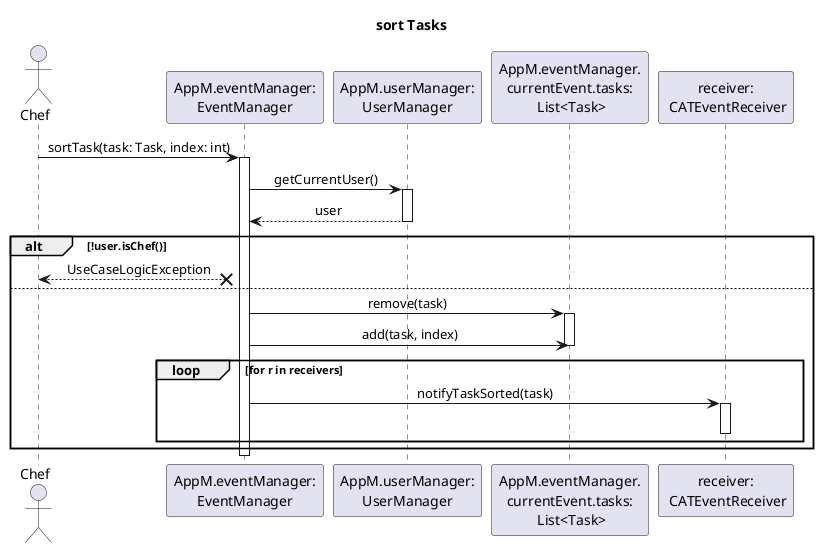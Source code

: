 @startuml
skinparam defaultTextAlignment center
skinparam SequenceMessageAlign center

title sort Tasks
Actor Chef as ch
participant "AppM.eventManager:\nEventManager" as EventManager
participant "AppM.userManager:\nUserManager" as UserManager


ch ->  EventManager: sortTask(task: Task, index: int)
activate EventManager
  EventManager -> UserManager: getCurrentUser()
  activate UserManager
      UserManager --> EventManager: user
  deactivate UserManager

   alt !user.isChef()
          ch <--x EventManager: UseCaseLogicException
       else
           participant "AppM.eventManager.\ncurrentEvent.tasks:\n List<Task>" as task
           EventManager -> task: remove(task)
           activate task
           EventManager -> task: add(task, index)
           deactivate task

       loop for r in receivers
           participant "receiver:\n CATEventReceiver" as r
          EventManager -> r : notifyTaskSorted(task)
          activate r
          deactivate r
       end
   end
deactivate EventManager

@enduml
